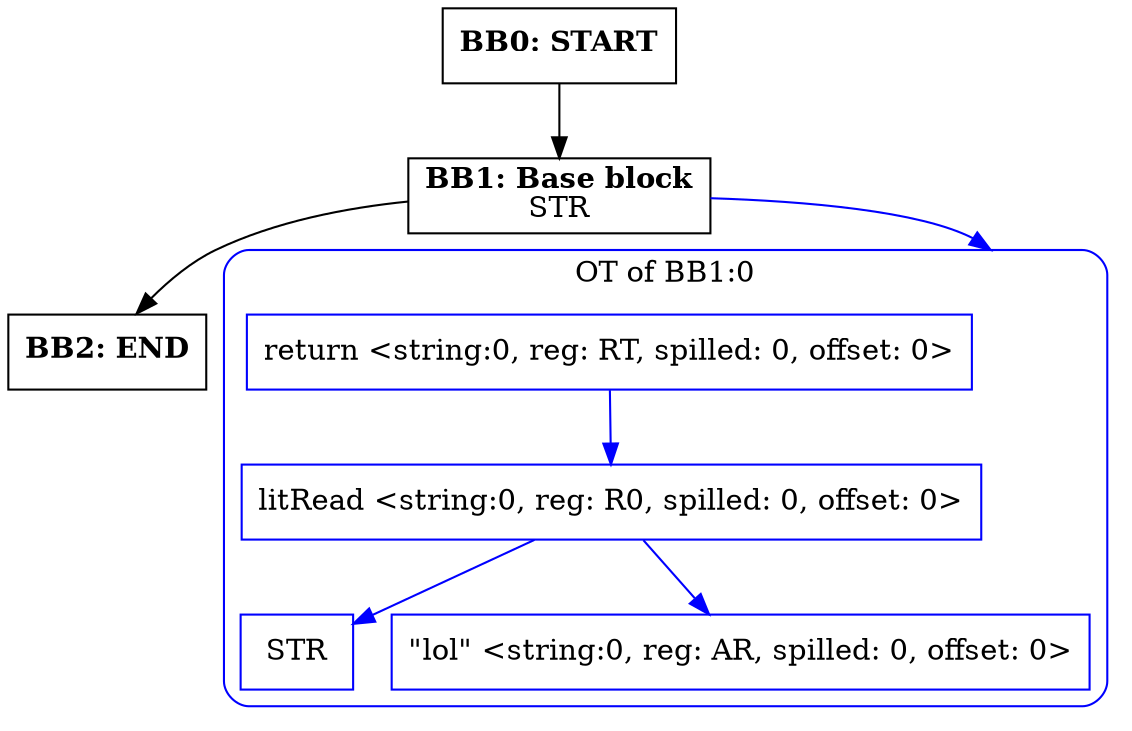 digraph CFG {
    compound=true;
    graph [splines=true];
    node [shape=rectangle];

    BB2 [label=<<B>BB2: END</B><BR ALIGN="CENTER"/>>];
    BB1 [label=<<B>BB1: Base block</B><BR ALIGN="CENTER"/>STR<BR ALIGN="CENTER"/>>];
    subgraph cluster_instruction0 {
        label = "OT of BB1:0";
        style=rounded;
        color=blue;
        entry0 [shape=point, style=invis];
        node0 [label="return <string:0, reg: RT, spilled: 0, offset: 0>", color=blue];
        node1 [label="litRead <string:0, reg: R0, spilled: 0, offset: 0>", color=blue];
        node2 [label="STR", color=blue];
        node1 -> node2[color=blue];
        node3 [label="\"lol\" <string:0, reg: AR, spilled: 0, offset: 0>", color=blue];
        node1 -> node3[color=blue];
        node0 -> node1[color=blue];
    }
    BB1 -> entry0 [lhead=cluster_instruction0, color=blue];
    BB0 [label=<<B>BB0: START</B><BR ALIGN="CENTER"/>>];

    BB1 -> BB2;
    BB0 -> BB1;
}

